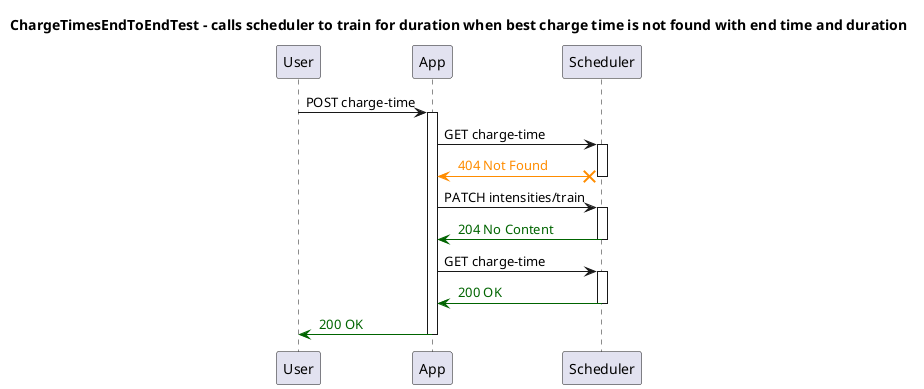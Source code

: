 @startuml
title ChargeTimesEndToEndTest - calls scheduler to train for duration when best charge time is not found with end time and duration
participant "User"
participant "App"
participant "Scheduler"
"User" -> "App": POST charge-time
activate "App"
"App" -> "Scheduler": GET charge-time
activate "Scheduler"

"Scheduler" X-[#DarkOrange]> "App": <color:DarkOrange> 404 Not Found
deactivate "Scheduler"
"App" -> "Scheduler": PATCH intensities/train
activate "Scheduler"

"Scheduler" -[#DarkGreen]> "App": <color:DarkGreen> 204 No Content
deactivate "Scheduler"
"App" -> "Scheduler": GET charge-time
activate "Scheduler"

"Scheduler" -[#DarkGreen]> "App": <color:DarkGreen> 200 OK
deactivate "Scheduler"
"App" -[#DarkGreen]> "User": <color:DarkGreen> 200 OK
deactivate "App"
@enduml